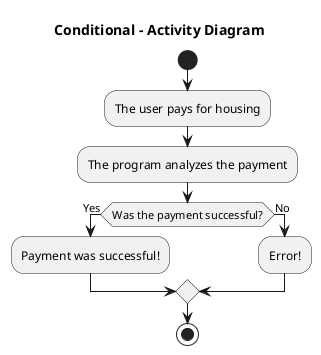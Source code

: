 @startuml
title Conditional - Activity Diagram 

start
:The user pays for housing;
:The program analyzes the payment;
if (Was the payment successful?) then (Yes)
  :Payment was successful!;
else (No)
  :Error!;
endif
stop

@enduml
